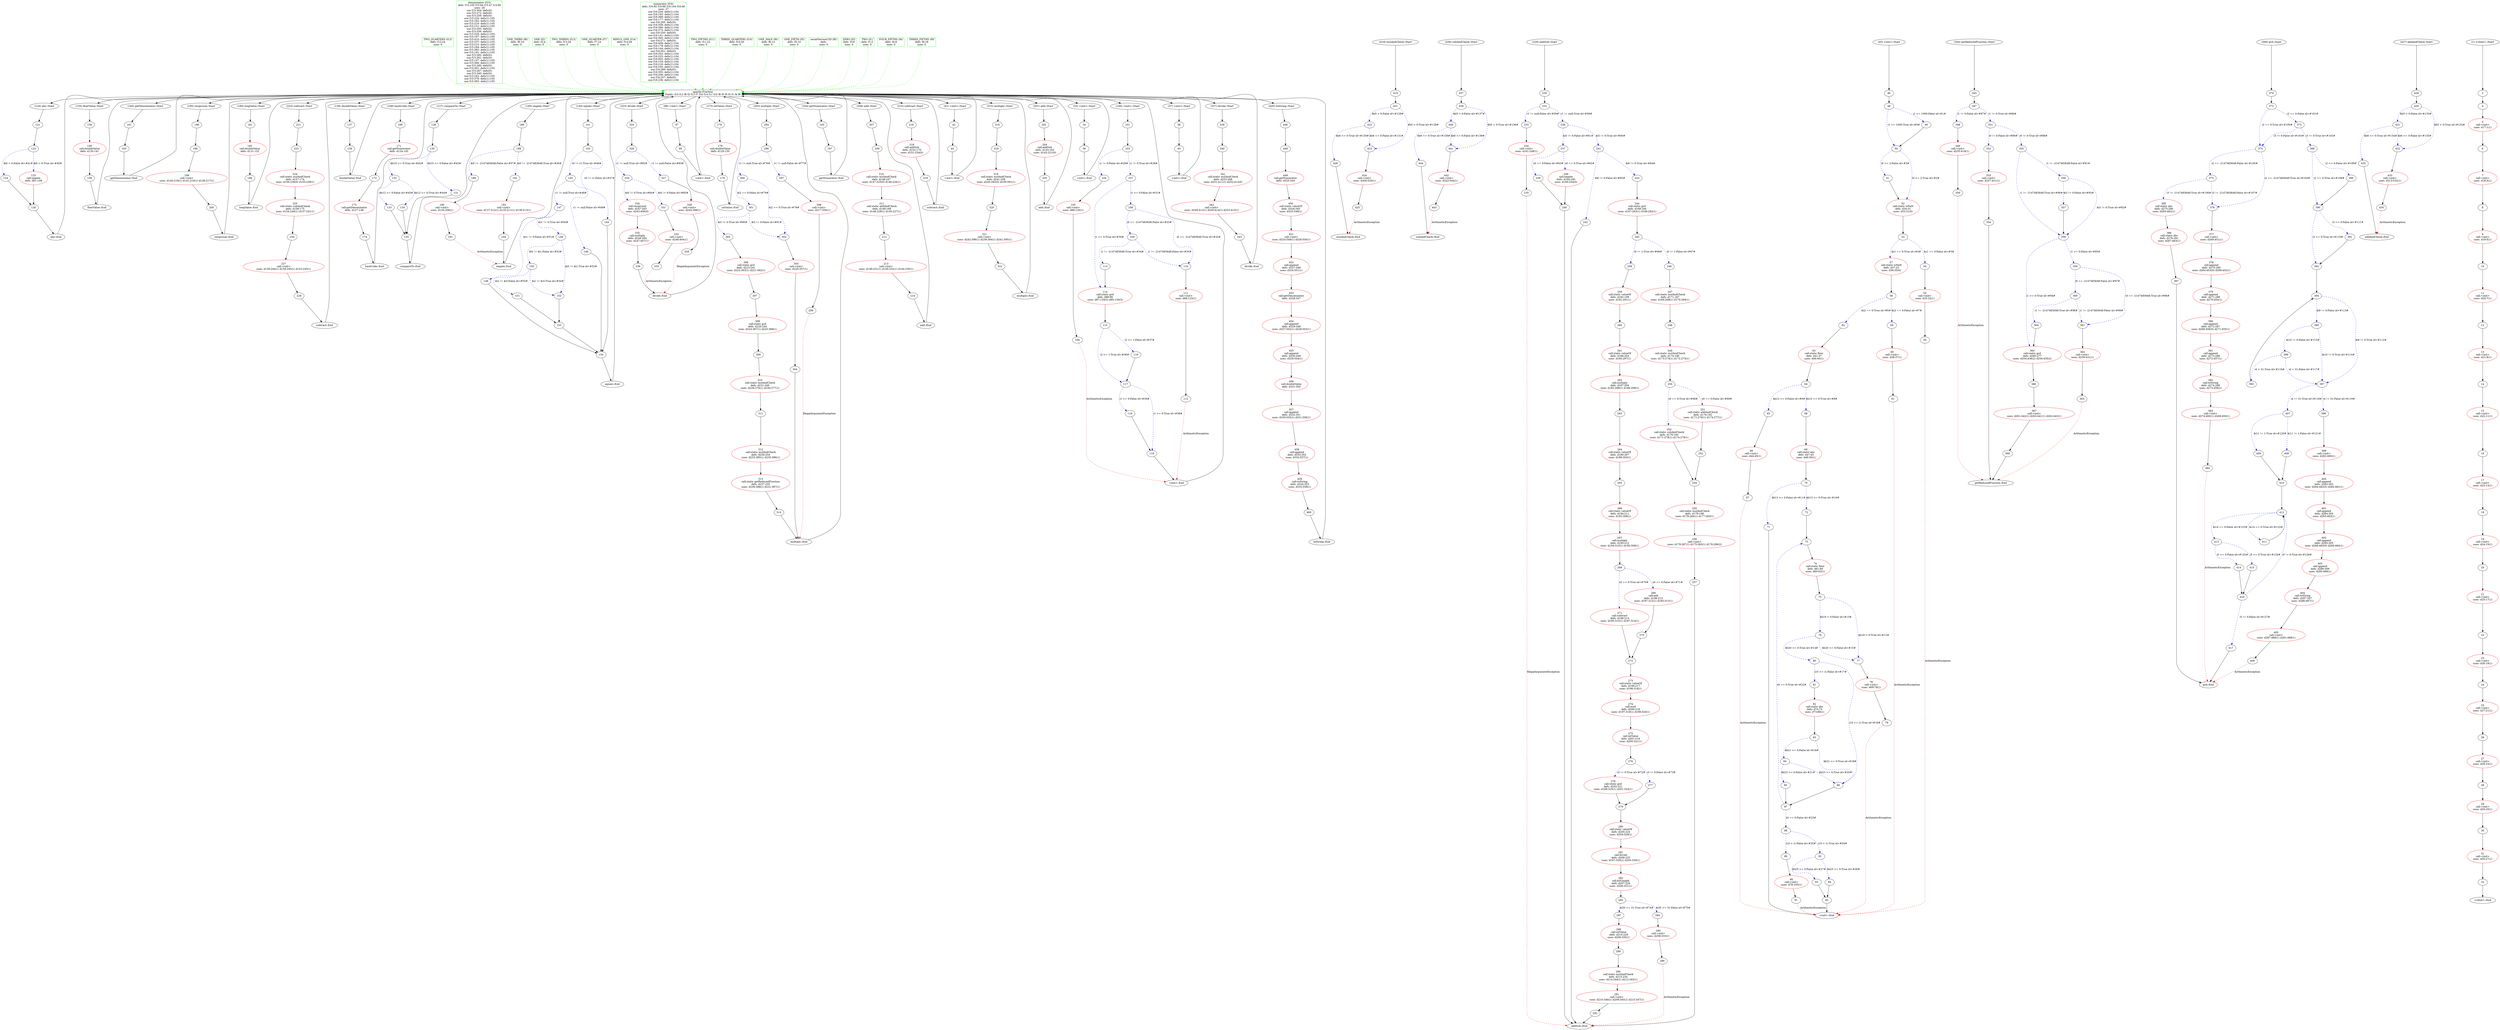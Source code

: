 digraph clazz {
  0 [shape=box,label="apache.Fraction\nFields: f15 f12 f8 f2 f13 f7 f16 f14 f11 f10 f6 f5 f0 f3 f1 f4 f9"];
  f12 -> 0 [style=dashed,color=green];
  f12 [shape=note,color=green,label="TWO_QUARTERS (f12)\ndefs: f12:24\nuses: 0"];
  f15 -> 0 [style=dashed,color=green];
  f15 [shape=note,color=green,label="denominator (f15)\ndefs: f15:105 f15:94 f15:47 f15:90\nuses: 28\nuse f15:304: defs(0):\nuse f15:272: defs(0):\nuse f15:259: defs(0):\nuse f15:224: defs(1):105\nuse f15:182: defs(1):105\nuse f15:210: defs(1):105\nuse f15:151: defs(1):105\nuse f15:293: defs(0):\nuse f15:336: defs(0):\nuse f15:229: defs(1):105\nuse f15:167: defs(1):105\nuse f15:410: defs(1):105\nuse f15:237: defs(1):105\nuse f15:215: defs(1):105\nuse f15:184: defs(1):105\nuse f15:382: defs(1):105\nuse f15:191: defs(1):105\nuse f15:282: defs(0):\nuse f15:261: defs(0):\nuse f15:147: defs(1):105\nuse f15:366: defs(1):105\nuse f15:280: defs(0):\nuse f15:361: defs(1):105\nuse f15:267: defs(0):\nuse f15:340: defs(0):\nuse f15:242: defs(1):105\nuse f15:378: defs(1):105\nuse f15:393: defs(1):105"];
  f8 -> 0 [style=dashed,color=green];
  f8 [shape=note,color=green,label="ONE_THIRD (f8)\ndefs: f8:16\nuses: 0"];
  f2 -> 0 [style=dashed,color=green];
  f2 [shape=note,color=green,label="ONE (f2)\ndefs: f2:4\nuses: 0"];
  f13 -> 0 [style=dashed,color=green];
  f13 [shape=note,color=green,label="TWO_THIRDS (f13)\ndefs: f13:26\nuses: 0"];
  f7 -> 0 [style=dashed,color=green];
  f7 [shape=note,color=green,label="ONE_QUARTER (f7)\ndefs: f7:14\nuses: 0"];
  f14 -> 0 [style=dashed,color=green];
  f14 [shape=note,color=green,label="MINUS_ONE (f14)\ndefs: f14:28\nuses: 0"];
  f16 -> 0 [style=dashed,color=green];
  f16 [shape=note,color=green,label="numerator (f16)\ndefs: f16:92 f16:88 f16:104 f16:46\nuses: 27\nuse f16:204: defs(1):104\nuse f16:193: defs(1):104\nuse f16:369: defs(1):104\nuse f16:177: defs(1):104\nuse f16:265: defs(0):\nuse f16:359: defs(1):104\nuse f16:390: defs(1):104\nuse f16:373: defs(1):104\nuse f16:250: defs(0):\nuse f16:141: defs(1):104\nuse f16:365: defs(1):104\nuse f16:271: defs(0):\nuse f16:409: defs(1):104\nuse f16:179: defs(1):104\nuse f16:144: defs(1):104\nuse f16:301: defs(0):\nuse f16:352: defs(1):104\nuse f16:223: defs(1):104\nuse f16:402: defs(1):104\nuse f16:154: defs(1):104\nuse f16:216: defs(1):104\nuse f16:165: defs(1):104\nuse f16:289: defs(0):\nuse f16:355: defs(1):104\nuse f16:208: defs(1):104\nuse f16:257: defs(0):\nuse f16:236: defs(1):104"];
  f11 -> 0 [style=dashed,color=green];
  f11 [shape=note,color=green,label="TWO_FIFTHS (f11)\ndefs: f11:22\nuses: 0"];
  f10 -> 0 [style=dashed,color=green];
  f10 [shape=note,color=green,label="THREE_QUARTERS (f10)\ndefs: f10:20\nuses: 0"];
  f6 -> 0 [style=dashed,color=green];
  f6 [shape=note,color=green,label="ONE_HALF (f6)\ndefs: f6:12\nuses: 0"];
  f5 -> 0 [style=dashed,color=green];
  f5 [shape=note,color=green,label="ONE_FIFTH (f5)\ndefs: f5:10\nuses: 0"];
  f0 -> 0 [style=dashed,color=green];
  f0 [shape=note,color=green,label="serialVersionUID (f0)\ndefs:\nuses: 0"];
  f3 -> 0 [style=dashed,color=green];
  f3 [shape=note,color=green,label="ZERO (f3)\ndefs: f3:6\nuses: 0"];
  f1 -> 0 [style=dashed,color=green];
  f1 [shape=note,color=green,label="TWO (f1)\ndefs: f1:2\nuses: 0"];
  f4 -> 0 [style=dashed,color=green];
  f4 [shape=note,color=green,label="FOUR_FIFTHS (f4)\ndefs: f4:8\nuses: 0"];
  f9 -> 0 [style=dashed,color=green];
  f9 [shape=note,color=green,label="THREE_FIFTHS (f9)\ndefs: f9:18\nuses: 0"];
  0 -> 120;
  0 -> 155;
  0 -> 160;
  0 -> 195;
  0 -> 180;
  0 -> 220;
  0 -> 136;
  0 -> 168;
  0 -> 127;
  0 -> 185;
  0 -> 140;
  0 -> 323;
  0 -> 96;
  0 -> 175;
  0 -> 293;
  0 -> 164;
  0 -> 206;
  0 -> 215;
  0 -> 41;
  0 -> 315;
  0 -> 201;
  0 -> 33;
  0 -> 100;
  0 -> 37;
  0 -> 337;
  0 -> 445;
  120 [label="(120) abs::Start"];
  120 -> 121;
  155 [label="(155) floatValue::Start"];
  155 -> 156;
  160 [label="(160) getDenominator::Start"];
  160 -> 161;
  195 [label="(195) reciprocal::Start"];
  195 -> 196;
  180 [label="(180) longValue::Start"];
  180 -> 181;
  220 [label="(220) subtract::Start"];
  220 -> 221;
  136 [label="(136) doubleValue::Start"];
  136 -> 137;
  168 [label="(168) hashCode::Start"];
  168 -> 169;
  127 [label="(127) compareTo::Start"];
  127 -> 128;
  185 [label="(185) negate::Start"];
  185 -> 186;
  140 [label="(140) equals::Start"];
  140 -> 141;
  323 [label="(323) divide::Start"];
  323 -> 324;
  96 [label="(96) <init>::Start"];
  96 -> 97;
  175 [label="(175) intValue::Start"];
  175 -> 176;
  293 [label="(293) multiply::Start"];
  293 -> 294;
  164 [label="(164) getNumerator::Start"];
  164 -> 165;
  206 [label="(206) add::Start"];
  206 -> 207;
  215 [label="(215) subtract::Start"];
  215 -> 216;
  41 [label="(41) <init>::Start"];
  41 -> 42;
  315 [label="(315) multiply::Start"];
  315 -> 316;
  201 [label="(201) add::Start"];
  201 -> 202;
  33 [label="(33) <init>::Start"];
  33 -> 34;
  100 [label="(100) <init>::Start"];
  100 -> 101;
  37 [label="(37) <init>::Start"];
  37 -> 38;
  337 [label="(337) divide::Start"];
  337 -> 338;
  445 [label="(445) toString::Start"];
  445 -> 446;
  418 [label="(418) mulAndCheck::Start"];
  418 -> 419;
  436 [label="(436) subAndCheck::Start"];
  436 -> 437;
  229 [label="(229) addSub::Start"];
  229 -> 230;
  45 [label="(45) <init>::Start"];
  45 -> 46;
  344 [label="(344) getReducedFraction::Start"];
  344 -> 345;
  369 [label="(369) gcd::Start"];
  369 -> 370;
  427 [label="(427) addAndCheck::Start"];
  427 -> 428;
  1 [label="(1) <clinit>::Start"];
  1 -> 2;
  121 [label="121"];
  121 -> 123;
  156 [label="156"];
  156 -> 158;
  161 [label="161"];
  161 -> 163;
  196 [label="196"];
  196 -> 198;
  181 [label="181"];
  181 -> 183;
  221 [label="221"];
  221 -> 223;
  137 [label="137"];
  137 -> 139;
  169 [label="169"];
  169 -> 171;
  128 [label="128"];
  128 -> 130;
  186 [label="186"];
  186 -> 188;
  141 [label="141"];
  141 -> 143;
  324 [label="324"];
  324 -> 326;
  97 [label="97"];
  97 -> 99;
  176 [label="176"];
  176 -> 178;
  294 [label="294"];
  294 -> 296;
  165 [label="165"];
  165 -> 167;
  207 [label="207"];
  207 -> 209;
  216 [label="216"];
  216 -> 218;
  42 [label="42"];
  42 -> 44;
  316 [label="316"];
  316 -> 318;
  202 [label="202"];
  202 -> 204;
  34 [label="34"];
  34 -> 36;
  101 [label="101"];
  101 -> 103;
  38 [label="38"];
  38 -> 40;
  338 [label="338"];
  338 -> 340;
  446 [label="446"];
  446 -> 448;
  419 [label="419"];
  419 -> 421;
  437 [label="437"];
  437 -> 439;
  230 [label="230"];
  230 -> 232;
  46 [label="46"];
  46 -> 48;
  345 [label="345"];
  345 -> 347;
  370 [label="370"];
  370 -> 372;
  428 [label="428"];
  428 -> 430;
  2 [label="2"];
  2 -> 4;
  123 [label="123"];
  123 -> 125[style=dashed,color=blue,label="$i0 < 0:True id=#40#"];
  123 -> 124[style=dashed,color=blue,label="$i0 < 0:False id=#41#"];
  158 [label="158\ncall:doubleValue\ndefs: d120:141",color=red];
  158 -> 159;
  163 [label="163"];
  163 -> 162;
  198 [label="198"];
  198 -> 199;
  183 [label="183\ncall:doubleValue\ndefs: d131:152",color=red];
  183 -> 184;
  223 [label="223"];
  223 -> 224;
  139 [label="139"];
  139 -> 138;
  171 [label="171\ncall:getNumerator\ndefs: d124:145",color=red];
  171 -> 172;
  130 [label="130"];
  130 -> 132[style=dashed,color=blue,label="$b10 >= 0:True id=#42#"];
  130 -> 131[style=dashed,color=blue,label="$b10 >= 0:False id=#43#"];
  188 [label="188"];
  188 -> 192[style=dashed,color=blue,label="$i0 != -2147483648:True id=#56#"];
  188 -> 189[style=dashed,color=blue,label="$i0 != -2147483648:False id=#57#"];
  143 [label="143"];
  143 -> 145[style=dashed,color=blue,label="r0 != r1:True id=#46#"];
  143 -> 144[style=dashed,color=blue,label="r0 != r1:False id=#47#"];
  326 [label="326"];
  326 -> 330[style=dashed,color=blue,label="r1 != null:True id=#82#"];
  326 -> 327[style=dashed,color=blue,label="r1 != null:False id=#83#"];
  99 [label="99"];
  99 -> 98;
  178 [label="178\ncall:doubleValue\ndefs: d129:150",color=red];
  178 -> 179;
  296 [label="296"];
  296 -> 300[style=dashed,color=blue,label="r1 != null:True id=#76#"];
  296 -> 297[style=dashed,color=blue,label="r1 != null:False id=#77#"];
  167 [label="167"];
  167 -> 166;
  209 [label="209"];
  209 -> 210;
  218 [label="218\ncall:addSub\ndefs: d152:170\nuses: d151:234(0)",color=red];
  218 -> 219;
  44 [label="44"];
  44 -> 43;
  318 [label="318"];
  318 -> 319;
  204 [label="204\ncall:addSub\ndefs: d143:163\nuses: d142:221(0)",color=red];
  204 -> 205;
  36 [label="36"];
  36 -> 35;
  103 [label="103"];
  103 -> 104[style=dashed,color=blue,label="i1 != 0:False id=#29#"];
  103 -> 107[style=dashed,color=blue,label="i1 != 0:True id=#28#"];
  40 [label="40"];
  40 -> 39;
  340 [label="340"];
  340 -> 341;
  448 [label="448"];
  448 -> 449;
  421 [label="421"];
  421 -> 422[style=dashed,color=blue,label="$b5 < 0:False id=#129#"];
  421 -> 423[style=dashed,color=blue,label="$b5 < 0:True id=#128#"];
  439 [label="439"];
  439 -> 440[style=dashed,color=blue,label="$b5 < 0:False id=#137#"];
  439 -> 441[style=dashed,color=blue,label="$b5 < 0:True id=#136#"];
  232 [label="232"];
  232 -> 233[style=dashed,color=blue,label="r1 != null:False id=#59#"];
  232 -> 236[style=dashed,color=blue,label="r1 != null:True id=#58#"];
  48 [label="48"];
  48 -> 50[style=dashed,color=blue,label="i1 <= 1000:True id=#0#"];
  48 -> 49[style=dashed,color=blue,label="i1 <= 1000:False id=#1#"];
  347 [label="347"];
  347 -> 348[style=dashed,color=blue,label="i1 != 0:False id=#87#"];
  347 -> 351[style=dashed,color=blue,label="i1 != 0:True id=#86#"];
  372 [label="372"];
  372 -> 373[style=dashed,color=blue,label="i2 == 0:False id=#101#"];
  372 -> 374[style=dashed,color=blue,label="i2 == 0:True id=#100#"];
  430 [label="430"];
  430 -> 431[style=dashed,color=blue,label="$b5 < 0:False id=#133#"];
  430 -> 432[style=dashed,color=blue,label="$b5 < 0:True id=#132#"];
  4 [label="4"];
  4 -> 5;
  125 [label="125\ncall:negate\ndefs: d91:108",color=red];
  125 -> 126;
  124 [label="124"];
  124 -> 126;
  159 [label="159"];
  159 -> 157;
  162 [label="getDenominator::End"];
  162 -> 0;
  199 [label="199\ncall:<init>\nuses: d140:218(1) d141:219(1) d139:217(1)",color=red];
  199 -> 200;
  184 [label="184"];
  184 -> 182;
  224 [label="224\ncall:static mulAndCheck\ndefs: d157:174\nuses: d156:238(0) d155:239(1)",color=red];
  224 -> 225;
  138 [label="doubleValue::End"];
  138 -> 0;
  172 [label="172"];
  172 -> 173;
  132 [label="132"];
  132 -> 134[style=dashed,color=blue,label="$b12 <= 0:True id=#44#"];
  132 -> 133[style=dashed,color=blue,label="$b12 <= 0:False id=#45#"];
  131 [label="131"];
  131 -> 135;
  192 [label="192"];
  192 -> 193;
  189 [label="189"];
  189 -> 190;
  145 [label="145"];
  145 -> 146[style=dashed,color=blue,label="r1 != null:False id=#49#"];
  145 -> 147[style=dashed,color=blue,label="r1 != null:True id=#48#"];
  144 [label="144"];
  144 -> 154;
  330 [label="330"];
  330 -> 331[style=dashed,color=blue,label="$i0 != 0:False id=#85#"];
  330 -> 334[style=dashed,color=blue,label="$i0 != 0:True id=#84#"];
  327 [label="327"];
  327 -> 328;
  98 [label="<init>::End"];
  98 -> 0;
  179 [label="179"];
  179 -> 177;
  300 [label="300"];
  300 -> 301[style=dashed,color=blue,label="$i2 == 0:False id=#79#"];
  300 -> 302[style=dashed,color=blue,label="$i2 == 0:True id=#78#"];
  297 [label="297"];
  297 -> 298;
  166 [label="getNumerator::End"];
  166 -> 0;
  210 [label="210\ncall:static mulAndCheck\ndefs: d148:167\nuses: d147:225(0) d146:226(1)",color=red];
  210 -> 211;
  219 [label="219"];
  219 -> 217;
  43 [label="<init>::End"];
  43 -> 0;
  319 [label="319\ncall:static mulAndCheck\ndefs: d241:258\nuses: d240:392(0) d239:391(1)",color=red];
  319 -> 320;
  205 [label="205"];
  205 -> 203;
  35 [label="<init>::End"];
  35 -> 0;
  104 [label="104"];
  104 -> 105;
  107 [label="107"];
  107 -> 108[style=dashed,color=blue,label="i1 >= 0:False id=#31#"];
  107 -> 114[style=dashed,color=blue,label="i1 >= 0:True id=#30#"];
  39 [label="<init>::End"];
  39 -> 0;
  341 [label="341\ncall:static mulAndCheck\ndefs: d253:268\nuses: d251:411(1) d252:412(0)",color=red];
  341 -> 342;
  449 [label="449\ncall:getNumerator\ndefs: d325:344",color=red];
  449 -> 450;
  422 [label="422"];
  422 -> 423[style=dashed,color=blue,label="$b6 <= 0:False id=#131#"];
  422 -> 426[style=dashed,color=blue,label="$b6 <= 0:True id=#130#"];
  423 [label="423"];
  423 -> 424;
  440 [label="440"];
  440 -> 444[style=dashed,color=blue,label="$b6 <= 0:True id=#138#"];
  440 -> 441[style=dashed,color=blue,label="$b6 <= 0:False id=#139#"];
  441 [label="441"];
  441 -> 442;
  233 [label="233"];
  233 -> 234;
  236 [label="236"];
  236 -> 237[style=dashed,color=blue,label="$i5 != 0:False id=#61#"];
  236 -> 241[style=dashed,color=blue,label="$i5 != 0:True id=#60#"];
  50 [label="50"];
  50 -> 51[style=dashed,color=blue,label="i0 >= 2:False id=#3#"];
  50 -> 52[style=dashed,color=blue,label="i0 >= 2:True id=#2#"];
  49 [label="49"];
  49 -> 50;
  348 [label="348"];
  348 -> 349;
  351 [label="351"];
  351 -> 355[style=dashed,color=blue,label="i0 != 0:True id=#88#"];
  351 -> 352[style=dashed,color=blue,label="i0 != 0:False id=#89#"];
  373 [label="373"];
  373 -> 388[style=dashed,color=blue,label="i3 != 0:True id=#102#"];
  373 -> 374[style=dashed,color=blue,label="i3 != 0:False id=#103#"];
  374 [label="374"];
  374 -> 376[style=dashed,color=blue,label="i2 == -2147483648:True id=#104#"];
  374 -> 375[style=dashed,color=blue,label="i2 == -2147483648:False id=#105#"];
  431 [label="431"];
  431 -> 432[style=dashed,color=blue,label="$b6 <= 0:False id=#135#"];
  431 -> 435[style=dashed,color=blue,label="$b6 <= 0:True id=#134#"];
  432 [label="432"];
  432 -> 433;
  5 [label="5\ncall:<init>\nuses: d17:1(1)",color=red];
  5 -> 6;
  126 [label="126"];
  126 -> 122;
  157 [label="floatValue::End"];
  157 -> 0;
  200 [label="200"];
  200 -> 197;
  182 [label="longValue::End"];
  182 -> 0;
  225 [label="225\ncall:static subAndCheck\ndefs: d158:175\nuses: d154:240(1) d157:241(1)",color=red];
  225 -> 226;
  173 [label="173\ncall:getDenominator\ndefs: d127:148",color=red];
  173 -> 174;
  134 [label="134"];
  134 -> 135;
  133 [label="133"];
  133 -> 135;
  135 [label="135"];
  135 -> 129;
  193 [label="193\ncall:<init>\nuses: d137:212(1) d135:211(1) d138:213(1)",color=red];
  193 -> 194;
  190 [label="190\ncall:<init>\nuses: d134:206(1)",color=red];
  190 -> 191;
  146 [label="146"];
  146 -> 154;
  147 [label="147"];
  147 -> 149[style=dashed,color=blue,label="$z1 != 0:True id=#50#"];
  147 -> 148[style=dashed,color=blue,label="$z1 != 0:False id=#51#"];
  154 [label="154"];
  154 -> 142;
  331 [label="331"];
  331 -> 332;
  334 [label="334\ncall:reciprocal\ndefs: d247:263\nuses: d243:406(0)",color=red];
  334 -> 335;
  328 [label="328\ncall:<init>\nuses: d244:399(1)",color=red];
  328 -> 329;
  177 [label="intValue::End"];
  177 -> 0;
  301 [label="301"];
  301 -> 302[style=dashed,color=blue,label="$i3 != 0:False id=#81#"];
  301 -> 305[style=dashed,color=blue,label="$i3 != 0:True id=#80#"];
  302 [label="302"];
  302 -> 303;
  298 [label="298\ncall:<init>\nuses: d217:350(1)",color=red];
  298 -> 299;
  211 [label="211\ncall:static addAndCheck\ndefs: d149:168\nuses: d148:228(1) d145:227(1)",color=red];
  211 -> 212;
  217 [label="subtract::End"];
  217 -> 0;
  320 [label="320"];
  320 -> 321;
  203 [label="add::End"];
  203 -> 0;
  105 [label="105\ncall:<init>\nuses: d86:120(1)",color=red];
  105 -> 106;
  108 [label="108"];
  108 -> 109[style=dashed,color=blue,label="i0 == -2147483648:False id=#33#"];
  108 -> 110[style=dashed,color=blue,label="i0 == -2147483648:True id=#32#"];
  114 [label="114\ncall:static gcd\ndefs: d89:99\nuses: d87:129(3) d85:130(3)",color=red];
  114 -> 115;
  342 [label="342\ncall:<init>\nuses: d249:413(1) d250:414(1) d253:415(1)",color=red];
  342 -> 343;
  450 [label="450\ncall:static valueOf\ndefs: d326:345\nuses: d325:548(1)",color=red];
  450 -> 451;
  426 [label="426"];
  426 -> 420;
  424 [label="424\ncall:<init>\nuses: d304:520(1)",color=red];
  424 -> 425;
  444 [label="444"];
  444 -> 438;
  442 [label="442\ncall:<init>\nuses: d322:544(1)",color=red];
  442 -> 443;
  234 [label="234\ncall:<init>\nuses: d161:248(1)",color=red];
  234 -> 235;
  237 [label="237"];
  237 -> 238[style=dashed,color=blue,label="z0 == 0:False id=#63#"];
  237 -> 239[style=dashed,color=blue,label="z0 == 0:True id=#62#"];
  241 [label="241"];
  241 -> 242[style=dashed,color=blue,label="$i6 != 0:False id=#65#"];
  241 -> 243[style=dashed,color=blue,label="$i6 != 0:True id=#64#"];
  51 [label="51"];
  51 -> 52;
  52 [label="52\ncall:static isNaN\ndefs: d34:31\nuses: d33:31(0)",color=red];
  52 -> 53;
  349 [label="349\ncall:<init>\nuses: d255:418(1)",color=red];
  349 -> 350;
  355 [label="355"];
  355 -> 358[style=dashed,color=blue,label="i1 != -2147483648:True id=#90#"];
  355 -> 356[style=dashed,color=blue,label="i1 != -2147483648:False id=#91#"];
  352 [label="352"];
  352 -> 353;
  388 [label="388"];
  388 -> 390[style=dashed,color=blue,label="i2 <= 0:True id=#108#"];
  388 -> 389[style=dashed,color=blue,label="i2 <= 0:False id=#109#"];
  376 [label="376"];
  376 -> 377;
  375 [label="375"];
  375 -> 376[style=dashed,color=blue,label="i3 != -2147483648:False id=#107#"];
  375 -> 385[style=dashed,color=blue,label="i3 != -2147483648:True id=#106#"];
  435 [label="435"];
  435 -> 429;
  433 [label="433\ncall:<init>\nuses: d313:532(1)",color=red];
  433 -> 434;
  6 [label="6"];
  6 -> 7;
  122 [label="abs::End"];
  122 -> 0;
  197 [label="reciprocal::End"];
  197 -> 0;
  226 [label="226"];
  226 -> 227;
  174 [label="174"];
  174 -> 170;
  129 [label="compareTo::End"];
  129 -> 0;
  194 [label="194"];
  194 -> 187;
  191 [label="191"];
  191 -> 187[style=dashed,color=red,label="ArithmeticException"];
  149 [label="149"];
  149 -> 150[style=dashed,color=blue,label="$i0 != $i1:False id=#53#"];
  149 -> 152[style=dashed,color=blue,label="$i0 != $i1:True id=#52#"];
  148 [label="148"];
  148 -> 154;
  142 [label="equals::End"];
  142 -> 0;
  332 [label="332\ncall:<init>\nuses: d246:404(1)",color=red];
  332 -> 333;
  335 [label="335\ncall:multiply\ndefs: d248:264\nuses: d247:407(1)",color=red];
  335 -> 336;
  329 [label="329"];
  329 -> 325[style=dashed,color=red,label="IllegalArgumentException"];
  305 [label="305"];
  305 -> 306;
  303 [label="303\ncall:<init>\nuses: d220:357(1)",color=red];
  303 -> 304;
  299 [label="299"];
  299 -> 295[style=dashed,color=red,label="IllegalArgumentException"];
  212 [label="212"];
  212 -> 213;
  321 [label="321\ncall:<init>\nuses: d242:396(1) d238:394(1) d241:395(1)",color=red];
  321 -> 322;
  106 [label="106"];
  106 -> 102[style=dashed,color=red,label="ArithmeticException"];
  109 [label="109"];
  109 -> 113[style=dashed,color=blue,label="i1 != -2147483648:True id=#34#"];
  109 -> 110[style=dashed,color=blue,label="i1 != -2147483648:False id=#35#"];
  110 [label="110"];
  110 -> 111;
  115 [label="115"];
  115 -> 116[style=dashed,color=blue,label="i2 <= 1:False id=#37#"];
  115 -> 117[style=dashed,color=blue,label="i2 <= 1:True id=#36#"];
  343 [label="343"];
  343 -> 339;
  451 [label="451\ncall:<init>\nuses: d324:549(1) d326:550(1)",color=red];
  451 -> 452;
  420 [label="mulAndCheck::End"];
  425 [label="425"];
  425 -> 420[style=dashed,color=red,label="ArithmeticException"];
  438 [label="subAndCheck::End"];
  443 [label="443"];
  443 -> 438[style=dashed,color=red,label="ArithmeticException"];
  235 [label="235"];
  235 -> 231[style=dashed,color=red,label="IllegalArgumentException"];
  238 [label="238"];
  238 -> 240;
  239 [label="239\ncall:negate\ndefs: d164:180\nuses: d160:254(0)",color=red];
  239 -> 240;
  242 [label="242"];
  242 -> 231;
  243 [label="243"];
  243 -> 244;
  53 [label="53"];
  53 -> 57[style=dashed,color=blue,label="$z1 == 0:True id=#4#"];
  53 -> 54[style=dashed,color=blue,label="$z1 == 0:False id=#5#"];
  350 [label="350"];
  350 -> 346[style=dashed,color=red,label="ArithmeticException"];
  358 [label="358"];
  358 -> 365[style=dashed,color=blue,label="i1 >= 0:True id=#94#"];
  358 -> 359[style=dashed,color=blue,label="i1 >= 0:False id=#95#"];
  356 [label="356"];
  356 -> 358[style=dashed,color=blue,label="$i3 != 0:True id=#92#"];
  356 -> 357[style=dashed,color=blue,label="$i3 != 0:False id=#93#"];
  353 [label="353\ncall:<init>\nuses: d257:421(1)",color=red];
  353 -> 354;
  390 [label="390"];
  390 -> 392[style=dashed,color=blue,label="i3 <= 0:True id=#110#"];
  390 -> 391[style=dashed,color=blue,label="i3 <= 0:False id=#111#"];
  389 [label="389"];
  389 -> 390;
  377 [label="377\ncall:<init>\nuses: d269:451(1)",color=red];
  377 -> 378;
  385 [label="385\ncall:static abs\ndefs: d275:290\nuses: d265:462(1)",color=red];
  385 -> 386;
  429 [label="addAndCheck::End"];
  434 [label="434"];
  434 -> 429[style=dashed,color=red,label="ArithmeticException"];
  7 [label="7\ncall:<init>\nuses: d18:3(1)",color=red];
  7 -> 8;
  227 [label="227\ncall:<init>\nuses: d158:244(1) d159:245(1) d153:243(1)",color=red];
  227 -> 228;
  170 [label="hashCode::End"];
  170 -> 0;
  187 [label="negate::End"];
  187 -> 0;
  150 [label="150"];
  150 -> 152[style=dashed,color=blue,label="$i2 != $i3:True id=#54#"];
  150 -> 151[style=dashed,color=blue,label="$i2 != $i3:False id=#55#"];
  152 [label="152"];
  152 -> 153;
  333 [label="333"];
  333 -> 325[style=dashed,color=red,label="ArithmeticException"];
  336 [label="336"];
  336 -> 325;
  325 [label="divide::End"];
  325 -> 0;
  306 [label="306\ncall:static gcd\ndefs: d223:241\nuses: d222:363(1) d221:362(1)",color=red];
  306 -> 307;
  304 [label="304"];
  304 -> 295;
  295 [label="multiply::End"];
  295 -> 0;
  213 [label="213\ncall:<init>\nuses: d149:231(1) d150:232(1) d144:230(1)",color=red];
  213 -> 214;
  322 [label="322"];
  322 -> 317;
  102 [label="<init>::End"];
  102 -> 0;
  113 [label="113"];
  113 -> 114;
  111 [label="111\ncall:<init>\nuses: d88:125(1)",color=red];
  111 -> 112;
  116 [label="116"];
  116 -> 117;
  117 [label="117"];
  117 -> 118[style=dashed,color=blue,label="i1 >= 0:False id=#39#"];
  117 -> 119[style=dashed,color=blue,label="i1 >= 0:True id=#38#"];
  339 [label="divide::End"];
  339 -> 0;
  452 [label="452\ncall:append\ndefs: d327:346\nuses: d324:551(1)",color=red];
  452 -> 453;
  231 [label="addSub::End"];
  240 [label="240"];
  240 -> 231;
  244 [label="244\ncall:static gcd\ndefs: d168:184\nuses: d167:263(1) d166:262(1)",color=red];
  244 -> 245;
  57 [label="57\ncall:static isNaN\ndefs: d37:33\nuses: d36:35(0)",color=red];
  57 -> 58;
  54 [label="54"];
  54 -> 55;
  346 [label="getReducedFraction::End"];
  365 [label="365\ncall:static gcd\ndefs: d260:277\nuses: d254:436(2) d256:435(2)",color=red];
  365 -> 366;
  359 [label="359"];
  359 -> 361[style=dashed,color=blue,label="i0 == -2147483648:True id=#96#"];
  359 -> 360[style=dashed,color=blue,label="i0 == -2147483648:False id=#97#"];
  357 [label="357"];
  357 -> 358;
  354 [label="354"];
  354 -> 346;
  392 [label="392"];
  392 -> 394;
  391 [label="391"];
  391 -> 392;
  378 [label="378\ncall:append\ndefs: d270:285\nuses: d264:453(0) d269:452(1)",color=red];
  378 -> 379;
  386 [label="386\ncall:static abs\ndefs: d276:291\nuses: d267:463(1)",color=red];
  386 -> 387;
  8 [label="8"];
  8 -> 9;
  228 [label="228"];
  228 -> 222;
  151 [label="151"];
  151 -> 153;
  153 [label="153"];
  153 -> 154;
  307 [label="307"];
  307 -> 308;
  214 [label="214"];
  214 -> 208;
  317 [label="multiply::End"];
  317 -> 0;
  112 [label="112"];
  112 -> 102[style=dashed,color=red,label="ArithmeticException"];
  118 [label="118"];
  118 -> 119;
  119 [label="119"];
  119 -> 102;
  453 [label="453\ncall:getDenominator\ndefs: d328:347",color=red];
  453 -> 454;
  245 [label="245"];
  245 -> 258[style=dashed,color=blue,label="i0 != 1:True id=#66#"];
  245 -> 246[style=dashed,color=blue,label="i0 != 1:False id=#67#"];
  58 [label="58"];
  58 -> 59[style=dashed,color=blue,label="$z2 == 0:False id=#7#"];
  58 -> 62[style=dashed,color=blue,label="$z2 == 0:True id=#6#"];
  55 [label="55\ncall:<init>\nuses: d35:33(1)",color=red];
  55 -> 56;
  366 [label="366"];
  366 -> 367;
  361 [label="361"];
  361 -> 362;
  360 [label="360"];
  360 -> 364[style=dashed,color=blue,label="i1 != -2147483648:True id=#98#"];
  360 -> 361[style=dashed,color=blue,label="i1 != -2147483648:False id=#99#"];
  394 [label="394"];
  394 -> 397[style=dashed,color=blue,label="$i9 != 0:True id=#112#"];
  394 -> 395[style=dashed,color=blue,label="$i9 != 0:False id=#113#"];
  379 [label="379\ncall:append\ndefs: d271:286\nuses: d270:454(1)",color=red];
  379 -> 380;
  387 [label="387"];
  387 -> 371;
  9 [label="9\ncall:<init>\nuses: d19:5(1)",color=red];
  9 -> 10;
  222 [label="subtract::End"];
  222 -> 0;
  308 [label="308\ncall:static gcd\ndefs: d226:244\nuses: d224:367(1) d225:368(1)",color=red];
  308 -> 309;
  208 [label="add::End"];
  208 -> 0;
  454 [label="454\ncall:append\ndefs: d329:348\nuses: d327:552(1) d328:553(1)",color=red];
  454 -> 455;
  258 [label="258"];
  258 -> 259;
  246 [label="246"];
  246 -> 247;
  59 [label="59"];
  59 -> 60;
  62 [label="62"];
  62 -> 63;
  56 [label="56"];
  56 -> 47[style=dashed,color=red,label="ArithmeticException"];
  367 [label="367\ncall:<init>\nuses: d261:442(1) d263:441(1) d262:443(1)",color=red];
  367 -> 368;
  362 [label="362\ncall:<init>\nuses: d259:431(1)",color=red];
  362 -> 363;
  364 [label="364"];
  364 -> 365;
  397 [label="397"];
  397 -> 407[style=dashed,color=blue,label="i4 != 31:True id=#118#"];
  397 -> 398[style=dashed,color=blue,label="i4 != 31:False id=#119#"];
  395 [label="395"];
  395 -> 397[style=dashed,color=blue,label="$i10 != 0:True id=#114#"];
  395 -> 396[style=dashed,color=blue,label="$i10 != 0:False id=#115#"];
  380 [label="380\ncall:append\ndefs: d272:287\nuses: d266:456(0) d271:455(1)",color=red];
  380 -> 381;
  371 [label="gcd::End"];
  10 [label="10"];
  10 -> 11;
  309 [label="309"];
  309 -> 310;
  455 [label="455\ncall:append\ndefs: d330:349\nuses: d329:554(1)",color=red];
  455 -> 456;
  259 [label="259\ncall:static valueOf\ndefs: d182:199\nuses: d181:291(1)",color=red];
  259 -> 260;
  247 [label="247\ncall:static mulAndCheck\ndefs: d171:187\nuses: d169:268(1) d170:269(1)",color=red];
  247 -> 248;
  60 [label="60\ncall:<init>\nuses: d38:37(1)",color=red];
  60 -> 61;
  63 [label="63\ncall:static floor\ndefs: d41:37\nuses: d40:40(1)",color=red];
  63 -> 64;
  47 [label="<init>::End"];
  368 [label="368"];
  368 -> 346;
  363 [label="363"];
  363 -> 346[style=dashed,color=red,label="ArithmeticException"];
  407 [label="407"];
  407 -> 409[style=dashed,color=blue,label="$i11 != 1:True id=#120#"];
  407 -> 408[style=dashed,color=blue,label="$i11 != 1:False id=#121#"];
  398 [label="398"];
  398 -> 399;
  396 [label="396"];
  396 -> 393[style=dashed,color=blue,label="i4 < 31:True id=#116#"];
  396 -> 397[style=dashed,color=blue,label="i4 < 31:False id=#117#"];
  381 [label="381\ncall:append\ndefs: d273:288\nuses: d272:457(1)",color=red];
  381 -> 382;
  11 [label="11\ncall:<init>\nuses: d20:7(1)",color=red];
  11 -> 12;
  310 [label="310\ncall:static mulAndCheck\ndefs: d231:249\nuses: d228:376(1) d230:377(1)",color=red];
  310 -> 311;
  456 [label="456\ncall:doubleValue\ndefs: d331:350",color=red];
  456 -> 457;
  260 [label="260"];
  260 -> 261;
  248 [label="248"];
  248 -> 249;
  61 [label="61"];
  61 -> 47[style=dashed,color=red,label="ArithmeticException"];
  64 [label="64"];
  64 -> 68[style=dashed,color=blue,label="$b12 <= 0:True id=#8#"];
  64 -> 65[style=dashed,color=blue,label="$b12 <= 0:False id=#9#"];
  409 [label="409"];
  409 -> 410;
  408 [label="408"];
  408 -> 410;
  399 [label="399\ncall:<init>\nuses: d282:480(1)",color=red];
  399 -> 400;
  393 [label="393"];
  393 -> 394;
  382 [label="382\ncall:toString\ndefs: d274:289\nuses: d273:458(1)",color=red];
  382 -> 383;
  12 [label="12"];
  12 -> 13;
  311 [label="311"];
  311 -> 312;
  457 [label="457\ncall:append\ndefs: d332:351\nuses: d330:555(1) d331:556(1)",color=red];
  457 -> 458;
  261 [label="261\ncall:static valueOf\ndefs: d186:203\nuses: d185:297(1)",color=red];
  261 -> 262;
  249 [label="249\ncall:static mulAndCheck\ndefs: d174:190\nuses: d173:274(1) d172:273(1)",color=red];
  249 -> 250;
  68 [label="68"];
  68 -> 69;
  65 [label="65"];
  65 -> 66;
  410 [label="410"];
  410 -> 412;
  400 [label="400\ncall:append\ndefs: d283:303\nuses: d264:482(0) d282:481(1)",color=red];
  400 -> 401;
  383 [label="383\ncall:<init>\nuses: d274:460(1) d268:459(1)",color=red];
  383 -> 384;
  13 [label="13\ncall:<init>\nuses: d21:9(1)",color=red];
  13 -> 14;
  312 [label="312\ncall:static mulAndCheck\ndefs: d236:254\nuses: d233:385(1) d235:386(1)",color=red];
  312 -> 313;
  458 [label="458\ncall:append\ndefs: d333:352\nuses: d332:557(1)",color=red];
  458 -> 459;
  262 [label="262\ncall:multiply\ndefs: d187:204\nuses: d182:298(1) d186:299(1)",color=red];
  262 -> 263;
  250 [label="250"];
  250 -> 253[style=dashed,color=blue,label="z0 == 0:True id=#68#"];
  250 -> 251[style=dashed,color=blue,label="z0 == 0:False id=#69#"];
  69 [label="69\ncall:static abs\ndefs: d47:43\nuses: d46:50(1)",color=red];
  69 -> 70;
  66 [label="66\ncall:<init>\nuses: d44:45(1)",color=red];
  66 -> 67;
  412 [label="412"];
  412 -> 413[style=dashed,color=blue,label="$i14 == 0:False id=#123#"];
  412 -> 411[style=dashed,color=blue,label="$i14 == 0:True id=#122#"];
  401 [label="401\ncall:append\ndefs: d284:304\nuses: d283:483(1)",color=red];
  401 -> 402;
  384 [label="384"];
  384 -> 371[style=dashed,color=red,label="ArithmeticException"];
  14 [label="14"];
  14 -> 15;
  313 [label="313\ncall:static getReducedFraction\ndefs: d237:255\nuses: d236:388(1) d231:387(1)",color=red];
  313 -> 314;
  459 [label="459\ncall:toString\ndefs: d334:353\nuses: d333:558(1)",color=red];
  459 -> 460;
  263 [label="263"];
  263 -> 264;
  253 [label="253\ncall:static subAndCheck\ndefs: d176:193\nuses: d171:278(1) d174:279(1)",color=red];
  253 -> 254;
  251 [label="251\ncall:static addAndCheck\ndefs: d176:192\nuses: d171:276(1) d174:277(1)",color=red];
  251 -> 252;
  70 [label="70"];
  70 -> 71[style=dashed,color=blue,label="$b13 >= 0:False id=#11#"];
  70 -> 72[style=dashed,color=blue,label="$b13 >= 0:True id=#10#"];
  67 [label="67"];
  67 -> 47[style=dashed,color=red,label="ArithmeticException"];
  413 [label="413"];
  413 -> 415[style=dashed,color=blue,label="i5 <= 0:True id=#124#"];
  413 -> 414[style=dashed,color=blue,label="i5 <= 0:False id=#125#"];
  411 [label="411"];
  411 -> 412;
  402 [label="402\ncall:append\ndefs: d285:305\nuses: d266:485(0) d284:484(1)",color=red];
  402 -> 403;
  15 [label="15\ncall:<init>\nuses: d22:11(1)",color=red];
  15 -> 16;
  314 [label="314"];
  314 -> 295;
  460 [label="460"];
  460 -> 447;
  264 [label="264\ncall:static valueOf\ndefs: d190:207\nuses: d189:303(1)",color=red];
  264 -> 265;
  254 [label="254"];
  254 -> 255;
  252 [label="252"];
  252 -> 254;
  71 [label="71"];
  71 -> 47;
  72 [label="72"];
  72 -> 73;
  415 [label="415"];
  415 -> 416;
  414 [label="414"];
  414 -> 416;
  403 [label="403\ncall:append\ndefs: d286:306\nuses: d285:486(1)",color=red];
  403 -> 404;
  16 [label="16"];
  16 -> 17;
  447 [label="toString::End"];
  447 -> 0;
  265 [label="265"];
  265 -> 266;
  255 [label="255\ncall:static mulAndCheck\ndefs: d179:196\nuses: d178:284(1) d177:283(1)",color=red];
  255 -> 256;
  73 [label="73"];
  73 -> 74;
  416 [label="416"];
  416 -> 412[style=dashed,color=blue,label="i5 != 0:True id=#126#"];
  416 -> 417[style=dashed,color=blue,label="i5 != 0:False id=#127#"];
  404 [label="404\ncall:toString\ndefs: d287:307\nuses: d286:487(1)",color=red];
  404 -> 405;
  17 [label="17\ncall:<init>\nuses: d23:13(1)",color=red];
  17 -> 18;
  266 [label="266\ncall:static valueOf\ndefs: d194:211\nuses: d193:308(1)",color=red];
  266 -> 267;
  256 [label="256\ncall:<init>\nuses: d179:287(1) d175:285(1) d176:286(2)",color=red];
  256 -> 257;
  74 [label="74\ncall:static floor\ndefs: d61:60\nuses: d60:62(1)",color=red];
  74 -> 75;
  417 [label="417"];
  417 -> 371;
  405 [label="405\ncall:<init>\nuses: d287:489(1) d281:488(1)",color=red];
  405 -> 406;
  18 [label="18"];
  18 -> 19;
  267 [label="267\ncall:multiply\ndefs: d195:212\nuses: d194:310(1) d190:309(1)",color=red];
  267 -> 268;
  257 [label="257"];
  257 -> 231;
  75 [label="75"];
  75 -> 76[style=dashed,color=blue,label="$b19 > 0:False id=#13#"];
  75 -> 77[style=dashed,color=blue,label="$b19 > 0:True id=#12#"];
  406 [label="406"];
  406 -> 371[style=dashed,color=red,label="ArithmeticException"];
  19 [label="19\ncall:<init>\nuses: d24:15(1)",color=red];
  19 -> 20;
  268 [label="268"];
  268 -> 271[style=dashed,color=blue,label="z0 == 0:True id=#70#"];
  268 -> 269[style=dashed,color=blue,label="z0 == 0:False id=#71#"];
  76 [label="76"];
  76 -> 80[style=dashed,color=blue,label="$b20 <= 0:True id=#14#"];
  76 -> 77[style=dashed,color=blue,label="$b20 <= 0:False id=#15#"];
  77 [label="77"];
  77 -> 78;
  20 [label="20"];
  20 -> 21;
  271 [label="271\ncall:subtract\ndefs: d196:214\nuses: d195:315(1) d187:314(1)",color=red];
  271 -> 272;
  269 [label="269\ncall:add\ndefs: d196:213\nuses: d187:312(1) d195:313(1)",color=red];
  269 -> 270;
  80 [label="80"];
  80 -> 81[style=dashed,color=blue,label="i10 >= i1:False id=#17#"];
  80 -> 86[style=dashed,color=blue,label="i10 >= i1:True id=#16#"];
  78 [label="78\ncall:<init>\nuses: d69:78(1)",color=red];
  78 -> 79;
  21 [label="21\ncall:<init>\nuses: d25:17(1)",color=red];
  21 -> 22;
  272 [label="272"];
  272 -> 273;
  270 [label="270"];
  270 -> 272;
  81 [label="81"];
  81 -> 82;
  86 [label="86"];
  86 -> 87;
  79 [label="79"];
  79 -> 47[style=dashed,color=red,label="ArithmeticException"];
  22 [label="22"];
  22 -> 23;
  273 [label="273\ncall:static valueOf\ndefs: d199:217\nuses: d198:318(1)",color=red];
  273 -> 274;
  82 [label="82\ncall:static abs\ndefs: d74:73\nuses: d73:88(1)",color=red];
  82 -> 83;
  87 [label="87"];
  87 -> 88[style=dashed,color=blue,label="z0 == 0:False id=#23#"];
  87 -> 73[style=dashed,color=blue,label="z0 == 0:True id=#22#"];
  23 [label="23\ncall:<init>\nuses: d26:19(1)",color=red];
  23 -> 24;
  274 [label="274\ncall:mod\ndefs: d200:218\nuses: d197:319(1) d199:320(1)",color=red];
  274 -> 275;
  83 [label="83"];
  83 -> 86[style=dashed,color=blue,label="$b21 <= 0:True id=#18#"];
  83 -> 84[style=dashed,color=blue,label="$b21 <= 0:False id=#19#"];
  88 [label="88"];
  88 -> 92[style=dashed,color=blue,label="i10 < i1:True id=#24#"];
  88 -> 89[style=dashed,color=blue,label="i10 < i1:False id=#25#"];
  24 [label="24"];
  24 -> 25;
  275 [label="275\ncall:intValue\ndefs: d201:219\nuses: d200:321(1)",color=red];
  275 -> 276;
  84 [label="84"];
  84 -> 85[style=dashed,color=blue,label="$b23 >= 0:False id=#21#"];
  84 -> 86[style=dashed,color=blue,label="$b23 >= 0:True id=#20#"];
  92 [label="92"];
  92 -> 93[style=dashed,color=blue,label="$b25 >= 0:False id=#27#"];
  92 -> 94[style=dashed,color=blue,label="$b25 >= 0:True id=#26#"];
  89 [label="89"];
  89 -> 90;
  25 [label="25\ncall:<init>\nuses: d27:21(1)",color=red];
  25 -> 26;
  276 [label="276"];
  276 -> 278[style=dashed,color=blue,label="i3 != 0:True id=#72#"];
  276 -> 277[style=dashed,color=blue,label="i3 != 0:False id=#73#"];
  85 [label="85"];
  85 -> 87;
  93 [label="93"];
  93 -> 95;
  94 [label="94"];
  94 -> 95;
  90 [label="90\ncall:<init>\nuses: d78:105(1)",color=red];
  90 -> 91;
  26 [label="26"];
  26 -> 27;
  278 [label="278\ncall:static gcd\ndefs: d202:221\nuses: d168:325(1) d201:324(1)",color=red];
  278 -> 279;
  277 [label="277"];
  277 -> 279;
  95 [label="95"];
  95 -> 47;
  91 [label="91"];
  91 -> 47[style=dashed,color=red,label="ArithmeticException"];
  27 [label="27\ncall:<init>\nuses: d28:23(1)",color=red];
  27 -> 28;
  279 [label="279"];
  279 -> 280;
  28 [label="28"];
  28 -> 29;
  280 [label="280\ncall:static valueOf\ndefs: d205:224\nuses: d204:328(1)",color=red];
  280 -> 281;
  29 [label="29\ncall:<init>\nuses: d29:25(1)",color=red];
  29 -> 30;
  281 [label="281\ncall:divide\ndefs: d206:225\nuses: d197:329(1) d205:330(1)",color=red];
  281 -> 282;
  30 [label="30"];
  30 -> 31;
  282 [label="282\ncall:bitLength\ndefs: d207:226\nuses: d206:331(1)",color=red];
  282 -> 283;
  31 [label="31\ncall:<init>\nuses: d30:27(1)",color=red];
  31 -> 32;
  283 [label="283"];
  283 -> 287[style=dashed,color=blue,label="$i30 <= 31:True id=#74#"];
  283 -> 284[style=dashed,color=blue,label="$i30 <= 31:False id=#75#"];
  32 [label="32"];
  32 -> 3;
  287 [label="287"];
  287 -> 288;
  284 [label="284"];
  284 -> 285;
  3 [label="<clinit>::End"];
  288 [label="288\ncall:intValue\ndefs: d210:229\nuses: d206:335(1)",color=red];
  288 -> 289;
  285 [label="285\ncall:<init>\nuses: d208:333(1)",color=red];
  285 -> 286;
  289 [label="289"];
  289 -> 290;
  286 [label="286"];
  286 -> 231[style=dashed,color=red,label="ArithmeticException"];
  290 [label="290\ncall:static mulAndCheck\ndefs: d215:234\nuses: d214:344(1) d212:343(1)",color=red];
  290 -> 291;
  291 [label="291\ncall:<init>\nuses: d210:346(1) d209:345(1) d215:347(1)",color=red];
  291 -> 292;
  292 [label="292"];
  292 -> 231;
}

